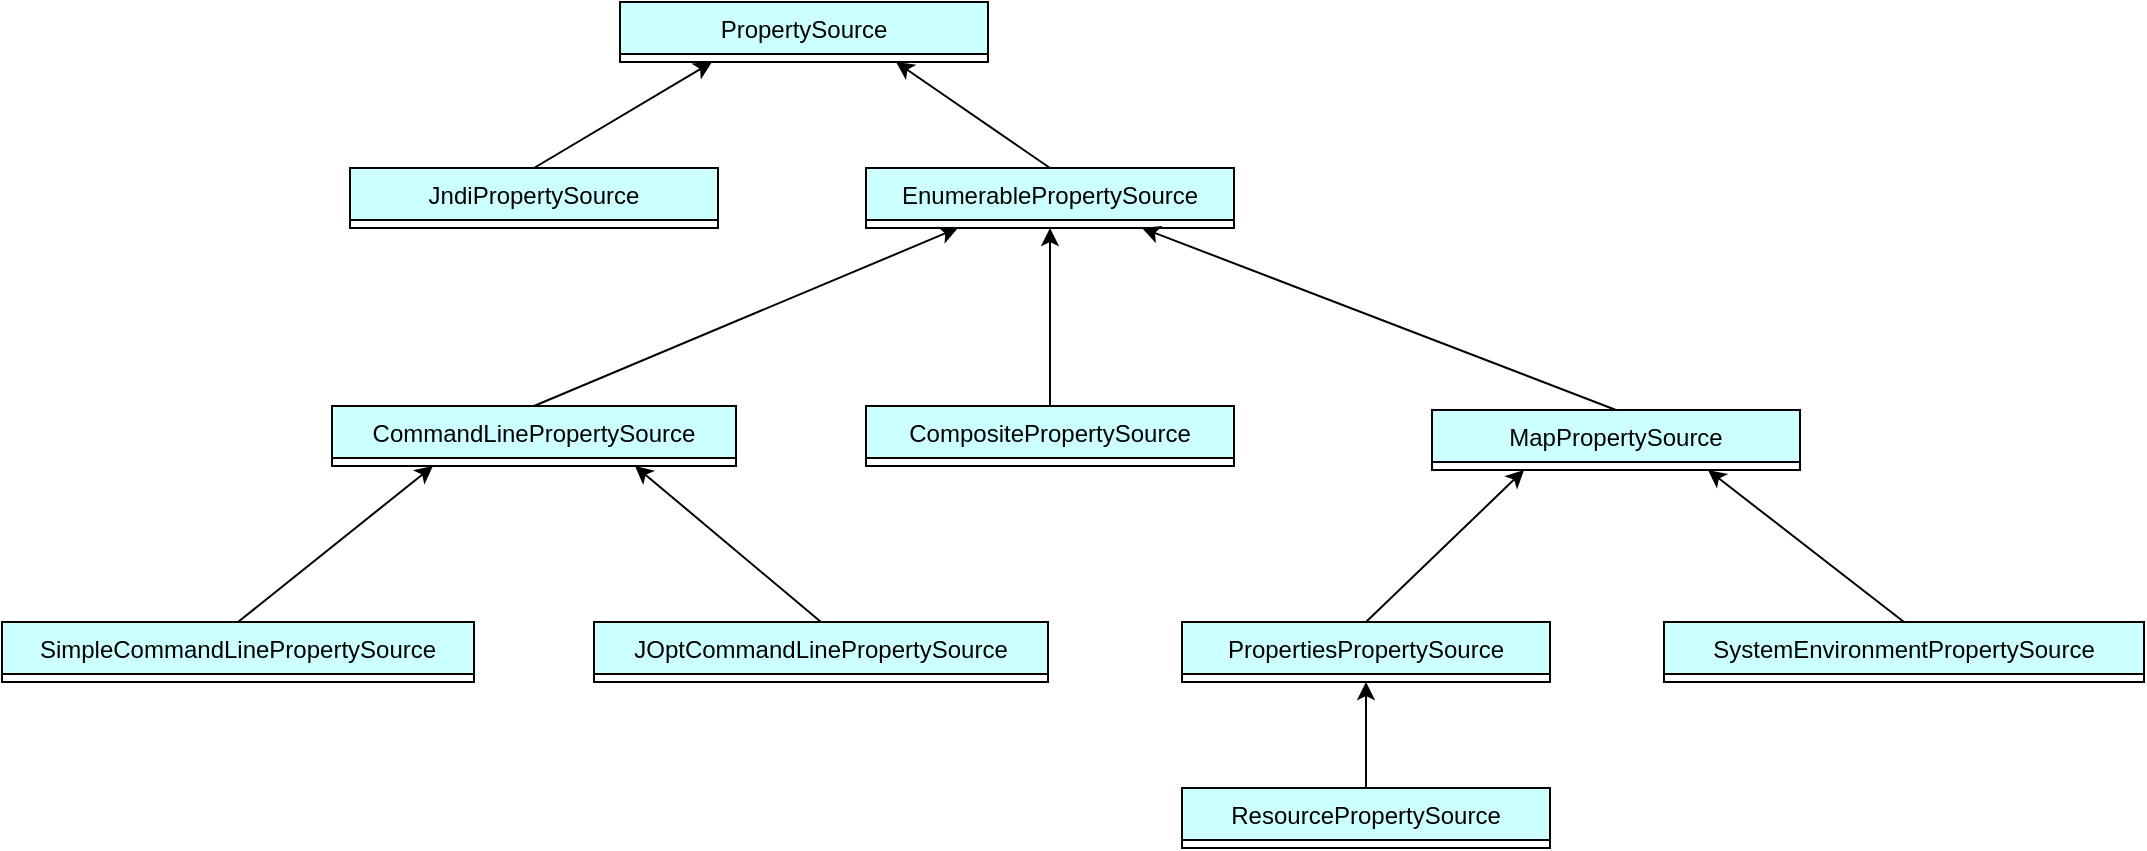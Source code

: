 <mxfile version="20.2.3" type="github">
  <diagram id="aS9pjdUC0Do7hMSleVWt" name="第 1 页">
    <mxGraphModel dx="1422" dy="762" grid="0" gridSize="10" guides="1" tooltips="1" connect="1" arrows="1" fold="1" page="1" pageScale="1" pageWidth="1654" pageHeight="1169" background="none" math="0" shadow="0">
      <root>
        <mxCell id="0" />
        <mxCell id="1" parent="0" />
        <mxCell id="eDFqkNTLr4-eCkODvhOK-7" value="PropertySource" style="swimlane;fontStyle=0;childLayout=stackLayout;horizontal=1;startSize=26;fillColor=#CCFFFF;horizontalStack=0;resizeParent=1;resizeParentMax=0;resizeLast=0;collapsible=1;marginBottom=0;direction=east;strokeColor=default;swimlaneLine=1;glass=0;rounded=0;shadow=0;" parent="1" vertex="1" collapsed="1">
          <mxGeometry x="531" y="120" width="184" height="30" as="geometry">
            <mxRectangle x="604" y="162" width="183" height="52" as="alternateBounds" />
          </mxGeometry>
        </mxCell>
        <mxCell id="eDFqkNTLr4-eCkODvhOK-8" value="" style="text;strokeColor=none;fillColor=#CCFFFF;align=left;verticalAlign=top;spacingLeft=4;spacingRight=4;overflow=hidden;rotatable=0;points=[[0,0.5],[1,0.5]];portConstraint=eastwest;" parent="eDFqkNTLr4-eCkODvhOK-7" vertex="1">
          <mxGeometry y="26" width="183" height="26" as="geometry" />
        </mxCell>
        <mxCell id="0bV5eMh5tT6ahMXUA47--1" value="JndiPropertySource" style="swimlane;fontStyle=0;childLayout=stackLayout;horizontal=1;startSize=26;fillColor=#CCFFFF;horizontalStack=0;resizeParent=1;resizeParentMax=0;resizeLast=0;collapsible=1;marginBottom=0;direction=east;strokeColor=default;swimlaneLine=1;glass=0;rounded=0;shadow=0;" vertex="1" collapsed="1" parent="1">
          <mxGeometry x="396" y="203" width="184" height="30" as="geometry">
            <mxRectangle x="604" y="162" width="183" height="52" as="alternateBounds" />
          </mxGeometry>
        </mxCell>
        <mxCell id="0bV5eMh5tT6ahMXUA47--2" value="" style="text;strokeColor=none;fillColor=#CCFFFF;align=left;verticalAlign=top;spacingLeft=4;spacingRight=4;overflow=hidden;rotatable=0;points=[[0,0.5],[1,0.5]];portConstraint=eastwest;" vertex="1" parent="0bV5eMh5tT6ahMXUA47--1">
          <mxGeometry y="26" width="183" height="26" as="geometry" />
        </mxCell>
        <mxCell id="0bV5eMh5tT6ahMXUA47--3" value="EnumerablePropertySource" style="swimlane;fontStyle=0;childLayout=stackLayout;horizontal=1;startSize=26;fillColor=#CCFFFF;horizontalStack=0;resizeParent=1;resizeParentMax=0;resizeLast=0;collapsible=1;marginBottom=0;direction=east;strokeColor=default;swimlaneLine=1;glass=0;rounded=0;shadow=0;" vertex="1" collapsed="1" parent="1">
          <mxGeometry x="654" y="203" width="184" height="30" as="geometry">
            <mxRectangle x="604" y="162" width="183" height="52" as="alternateBounds" />
          </mxGeometry>
        </mxCell>
        <mxCell id="0bV5eMh5tT6ahMXUA47--4" value="" style="text;strokeColor=none;fillColor=#CCFFFF;align=left;verticalAlign=top;spacingLeft=4;spacingRight=4;overflow=hidden;rotatable=0;points=[[0,0.5],[1,0.5]];portConstraint=eastwest;" vertex="1" parent="0bV5eMh5tT6ahMXUA47--3">
          <mxGeometry y="26" width="183" height="26" as="geometry" />
        </mxCell>
        <mxCell id="0bV5eMh5tT6ahMXUA47--5" value="CommandLinePropertySource" style="swimlane;fontStyle=0;childLayout=stackLayout;horizontal=1;startSize=26;fillColor=#CCFFFF;horizontalStack=0;resizeParent=1;resizeParentMax=0;resizeLast=0;collapsible=1;marginBottom=0;direction=east;strokeColor=default;swimlaneLine=1;glass=0;rounded=0;shadow=0;" vertex="1" collapsed="1" parent="1">
          <mxGeometry x="387" y="322" width="202" height="30" as="geometry">
            <mxRectangle x="604" y="162" width="183" height="52" as="alternateBounds" />
          </mxGeometry>
        </mxCell>
        <mxCell id="0bV5eMh5tT6ahMXUA47--6" value="" style="text;strokeColor=none;fillColor=#CCFFFF;align=left;verticalAlign=top;spacingLeft=4;spacingRight=4;overflow=hidden;rotatable=0;points=[[0,0.5],[1,0.5]];portConstraint=eastwest;" vertex="1" parent="0bV5eMh5tT6ahMXUA47--5">
          <mxGeometry y="26" width="183" height="26" as="geometry" />
        </mxCell>
        <mxCell id="0bV5eMh5tT6ahMXUA47--7" value="CompositePropertySource" style="swimlane;fontStyle=0;childLayout=stackLayout;horizontal=1;startSize=26;fillColor=#CCFFFF;horizontalStack=0;resizeParent=1;resizeParentMax=0;resizeLast=0;collapsible=1;marginBottom=0;direction=east;strokeColor=default;swimlaneLine=1;glass=0;rounded=0;shadow=0;" vertex="1" collapsed="1" parent="1">
          <mxGeometry x="654" y="322" width="184" height="30" as="geometry">
            <mxRectangle x="604" y="162" width="183" height="52" as="alternateBounds" />
          </mxGeometry>
        </mxCell>
        <mxCell id="0bV5eMh5tT6ahMXUA47--8" value="" style="text;strokeColor=none;fillColor=#CCFFFF;align=left;verticalAlign=top;spacingLeft=4;spacingRight=4;overflow=hidden;rotatable=0;points=[[0,0.5],[1,0.5]];portConstraint=eastwest;" vertex="1" parent="0bV5eMh5tT6ahMXUA47--7">
          <mxGeometry y="26" width="183" height="26" as="geometry" />
        </mxCell>
        <mxCell id="0bV5eMh5tT6ahMXUA47--9" value="MapPropertySource" style="swimlane;fontStyle=0;childLayout=stackLayout;horizontal=1;startSize=26;fillColor=#CCFFFF;horizontalStack=0;resizeParent=1;resizeParentMax=0;resizeLast=0;collapsible=1;marginBottom=0;direction=east;strokeColor=default;swimlaneLine=1;glass=0;rounded=0;shadow=0;" vertex="1" collapsed="1" parent="1">
          <mxGeometry x="937" y="324" width="184" height="30" as="geometry">
            <mxRectangle x="604" y="162" width="183" height="52" as="alternateBounds" />
          </mxGeometry>
        </mxCell>
        <mxCell id="0bV5eMh5tT6ahMXUA47--10" value="" style="text;strokeColor=none;fillColor=#CCFFFF;align=left;verticalAlign=top;spacingLeft=4;spacingRight=4;overflow=hidden;rotatable=0;points=[[0,0.5],[1,0.5]];portConstraint=eastwest;" vertex="1" parent="0bV5eMh5tT6ahMXUA47--9">
          <mxGeometry y="26" width="183" height="26" as="geometry" />
        </mxCell>
        <mxCell id="0bV5eMh5tT6ahMXUA47--11" value="SimpleCommandLinePropertySource" style="swimlane;fontStyle=0;childLayout=stackLayout;horizontal=1;startSize=26;fillColor=#CCFFFF;horizontalStack=0;resizeParent=1;resizeParentMax=0;resizeLast=0;collapsible=1;marginBottom=0;direction=east;strokeColor=default;swimlaneLine=1;glass=0;rounded=0;shadow=0;" vertex="1" collapsed="1" parent="1">
          <mxGeometry x="222" y="430" width="236" height="30" as="geometry">
            <mxRectangle x="604" y="162" width="183" height="52" as="alternateBounds" />
          </mxGeometry>
        </mxCell>
        <mxCell id="0bV5eMh5tT6ahMXUA47--12" value="" style="text;strokeColor=none;fillColor=#CCFFFF;align=left;verticalAlign=top;spacingLeft=4;spacingRight=4;overflow=hidden;rotatable=0;points=[[0,0.5],[1,0.5]];portConstraint=eastwest;" vertex="1" parent="0bV5eMh5tT6ahMXUA47--11">
          <mxGeometry y="26" width="183" height="26" as="geometry" />
        </mxCell>
        <mxCell id="0bV5eMh5tT6ahMXUA47--13" value="JOptCommandLinePropertySource" style="swimlane;fontStyle=0;childLayout=stackLayout;horizontal=1;startSize=26;fillColor=#CCFFFF;horizontalStack=0;resizeParent=1;resizeParentMax=0;resizeLast=0;collapsible=1;marginBottom=0;direction=east;strokeColor=default;swimlaneLine=1;glass=0;rounded=0;shadow=0;" vertex="1" collapsed="1" parent="1">
          <mxGeometry x="518" y="430" width="227" height="30" as="geometry">
            <mxRectangle x="604" y="162" width="183" height="52" as="alternateBounds" />
          </mxGeometry>
        </mxCell>
        <mxCell id="0bV5eMh5tT6ahMXUA47--14" value="" style="text;strokeColor=none;fillColor=#CCFFFF;align=left;verticalAlign=top;spacingLeft=4;spacingRight=4;overflow=hidden;rotatable=0;points=[[0,0.5],[1,0.5]];portConstraint=eastwest;" vertex="1" parent="0bV5eMh5tT6ahMXUA47--13">
          <mxGeometry y="26" width="183" height="26" as="geometry" />
        </mxCell>
        <mxCell id="0bV5eMh5tT6ahMXUA47--15" value="PropertiesPropertySource" style="swimlane;fontStyle=0;childLayout=stackLayout;horizontal=1;startSize=26;fillColor=#CCFFFF;horizontalStack=0;resizeParent=1;resizeParentMax=0;resizeLast=0;collapsible=1;marginBottom=0;direction=east;strokeColor=default;swimlaneLine=1;glass=0;rounded=0;shadow=0;" vertex="1" collapsed="1" parent="1">
          <mxGeometry x="812" y="430" width="184" height="30" as="geometry">
            <mxRectangle x="604" y="162" width="183" height="52" as="alternateBounds" />
          </mxGeometry>
        </mxCell>
        <mxCell id="0bV5eMh5tT6ahMXUA47--16" value="" style="text;strokeColor=none;fillColor=#CCFFFF;align=left;verticalAlign=top;spacingLeft=4;spacingRight=4;overflow=hidden;rotatable=0;points=[[0,0.5],[1,0.5]];portConstraint=eastwest;" vertex="1" parent="0bV5eMh5tT6ahMXUA47--15">
          <mxGeometry y="26" width="183" height="26" as="geometry" />
        </mxCell>
        <mxCell id="0bV5eMh5tT6ahMXUA47--17" value="SystemEnvironmentPropertySource" style="swimlane;fontStyle=0;childLayout=stackLayout;horizontal=1;startSize=26;fillColor=#CCFFFF;horizontalStack=0;resizeParent=1;resizeParentMax=0;resizeLast=0;collapsible=1;marginBottom=0;direction=east;strokeColor=default;swimlaneLine=1;glass=0;rounded=0;shadow=0;" vertex="1" collapsed="1" parent="1">
          <mxGeometry x="1053" y="430" width="240" height="30" as="geometry">
            <mxRectangle x="604" y="162" width="183" height="52" as="alternateBounds" />
          </mxGeometry>
        </mxCell>
        <mxCell id="0bV5eMh5tT6ahMXUA47--18" value="" style="text;strokeColor=none;fillColor=#CCFFFF;align=left;verticalAlign=top;spacingLeft=4;spacingRight=4;overflow=hidden;rotatable=0;points=[[0,0.5],[1,0.5]];portConstraint=eastwest;" vertex="1" parent="0bV5eMh5tT6ahMXUA47--17">
          <mxGeometry y="26" width="183" height="26" as="geometry" />
        </mxCell>
        <mxCell id="0bV5eMh5tT6ahMXUA47--19" value="ResourcePropertySource" style="swimlane;fontStyle=0;childLayout=stackLayout;horizontal=1;startSize=26;fillColor=#CCFFFF;horizontalStack=0;resizeParent=1;resizeParentMax=0;resizeLast=0;collapsible=1;marginBottom=0;direction=east;strokeColor=default;swimlaneLine=1;glass=0;rounded=0;shadow=0;" vertex="1" collapsed="1" parent="1">
          <mxGeometry x="812" y="513" width="184" height="30" as="geometry">
            <mxRectangle x="604" y="162" width="183" height="52" as="alternateBounds" />
          </mxGeometry>
        </mxCell>
        <mxCell id="0bV5eMh5tT6ahMXUA47--20" value="" style="text;strokeColor=none;fillColor=#CCFFFF;align=left;verticalAlign=top;spacingLeft=4;spacingRight=4;overflow=hidden;rotatable=0;points=[[0,0.5],[1,0.5]];portConstraint=eastwest;" vertex="1" parent="0bV5eMh5tT6ahMXUA47--19">
          <mxGeometry y="26" width="183" height="26" as="geometry" />
        </mxCell>
        <mxCell id="0bV5eMh5tT6ahMXUA47--22" value="" style="endArrow=classic;html=1;rounded=0;exitX=0.5;exitY=0;exitDx=0;exitDy=0;entryX=0.5;entryY=1;entryDx=0;entryDy=0;" edge="1" parent="1" source="0bV5eMh5tT6ahMXUA47--19" target="0bV5eMh5tT6ahMXUA47--15">
          <mxGeometry width="50" height="50" relative="1" as="geometry">
            <mxPoint x="118" y="204" as="sourcePoint" />
            <mxPoint x="168" y="154" as="targetPoint" />
          </mxGeometry>
        </mxCell>
        <mxCell id="0bV5eMh5tT6ahMXUA47--23" value="" style="endArrow=classic;html=1;rounded=0;exitX=0.5;exitY=0;exitDx=0;exitDy=0;entryX=0.75;entryY=1;entryDx=0;entryDy=0;" edge="1" parent="1" source="0bV5eMh5tT6ahMXUA47--17" target="0bV5eMh5tT6ahMXUA47--9">
          <mxGeometry width="50" height="50" relative="1" as="geometry">
            <mxPoint x="128" y="214" as="sourcePoint" />
            <mxPoint x="178" y="164" as="targetPoint" />
          </mxGeometry>
        </mxCell>
        <mxCell id="0bV5eMh5tT6ahMXUA47--24" value="" style="endArrow=classic;html=1;rounded=0;exitX=0.5;exitY=0;exitDx=0;exitDy=0;entryX=0.25;entryY=1;entryDx=0;entryDy=0;" edge="1" parent="1" source="0bV5eMh5tT6ahMXUA47--15" target="0bV5eMh5tT6ahMXUA47--9">
          <mxGeometry width="50" height="50" relative="1" as="geometry">
            <mxPoint x="138" y="224" as="sourcePoint" />
            <mxPoint x="188" y="174" as="targetPoint" />
          </mxGeometry>
        </mxCell>
        <mxCell id="0bV5eMh5tT6ahMXUA47--25" value="" style="endArrow=classic;html=1;rounded=0;exitX=0.5;exitY=0;exitDx=0;exitDy=0;entryX=0.75;entryY=1;entryDx=0;entryDy=0;" edge="1" parent="1" source="0bV5eMh5tT6ahMXUA47--13" target="0bV5eMh5tT6ahMXUA47--5">
          <mxGeometry width="50" height="50" relative="1" as="geometry">
            <mxPoint x="148" y="234" as="sourcePoint" />
            <mxPoint x="198" y="184" as="targetPoint" />
          </mxGeometry>
        </mxCell>
        <mxCell id="0bV5eMh5tT6ahMXUA47--26" value="" style="endArrow=classic;html=1;rounded=0;exitX=0.5;exitY=0;exitDx=0;exitDy=0;entryX=0.25;entryY=1;entryDx=0;entryDy=0;" edge="1" parent="1" source="0bV5eMh5tT6ahMXUA47--11" target="0bV5eMh5tT6ahMXUA47--5">
          <mxGeometry width="50" height="50" relative="1" as="geometry">
            <mxPoint x="158" y="244" as="sourcePoint" />
            <mxPoint x="208" y="194" as="targetPoint" />
          </mxGeometry>
        </mxCell>
        <mxCell id="0bV5eMh5tT6ahMXUA47--27" value="" style="endArrow=classic;html=1;rounded=0;exitX=0.5;exitY=0;exitDx=0;exitDy=0;entryX=0.75;entryY=1;entryDx=0;entryDy=0;" edge="1" parent="1" source="0bV5eMh5tT6ahMXUA47--9" target="0bV5eMh5tT6ahMXUA47--3">
          <mxGeometry width="50" height="50" relative="1" as="geometry">
            <mxPoint x="168" y="254" as="sourcePoint" />
            <mxPoint x="218" y="204" as="targetPoint" />
          </mxGeometry>
        </mxCell>
        <mxCell id="0bV5eMh5tT6ahMXUA47--28" value="" style="endArrow=classic;html=1;rounded=0;exitX=0.5;exitY=0;exitDx=0;exitDy=0;entryX=0.5;entryY=1;entryDx=0;entryDy=0;" edge="1" parent="1" source="0bV5eMh5tT6ahMXUA47--7" target="0bV5eMh5tT6ahMXUA47--3">
          <mxGeometry width="50" height="50" relative="1" as="geometry">
            <mxPoint x="178" y="264" as="sourcePoint" />
            <mxPoint x="228" y="214" as="targetPoint" />
          </mxGeometry>
        </mxCell>
        <mxCell id="0bV5eMh5tT6ahMXUA47--29" value="" style="endArrow=classic;html=1;rounded=0;exitX=0.5;exitY=0;exitDx=0;exitDy=0;entryX=0.25;entryY=1;entryDx=0;entryDy=0;" edge="1" parent="1" source="0bV5eMh5tT6ahMXUA47--5" target="0bV5eMh5tT6ahMXUA47--3">
          <mxGeometry width="50" height="50" relative="1" as="geometry">
            <mxPoint x="188" y="274" as="sourcePoint" />
            <mxPoint x="238" y="224" as="targetPoint" />
          </mxGeometry>
        </mxCell>
        <mxCell id="0bV5eMh5tT6ahMXUA47--30" value="" style="endArrow=classic;html=1;rounded=0;exitX=0.5;exitY=0;exitDx=0;exitDy=0;entryX=0.75;entryY=1;entryDx=0;entryDy=0;" edge="1" parent="1" source="0bV5eMh5tT6ahMXUA47--3" target="eDFqkNTLr4-eCkODvhOK-7">
          <mxGeometry width="50" height="50" relative="1" as="geometry">
            <mxPoint x="198" y="284" as="sourcePoint" />
            <mxPoint x="248" y="234" as="targetPoint" />
          </mxGeometry>
        </mxCell>
        <mxCell id="0bV5eMh5tT6ahMXUA47--31" value="" style="endArrow=classic;html=1;rounded=0;exitX=0.5;exitY=0;exitDx=0;exitDy=0;entryX=0.25;entryY=1;entryDx=0;entryDy=0;" edge="1" parent="1" source="0bV5eMh5tT6ahMXUA47--1" target="eDFqkNTLr4-eCkODvhOK-7">
          <mxGeometry width="50" height="50" relative="1" as="geometry">
            <mxPoint x="208" y="294" as="sourcePoint" />
            <mxPoint x="258" y="244" as="targetPoint" />
          </mxGeometry>
        </mxCell>
      </root>
    </mxGraphModel>
  </diagram>
</mxfile>
